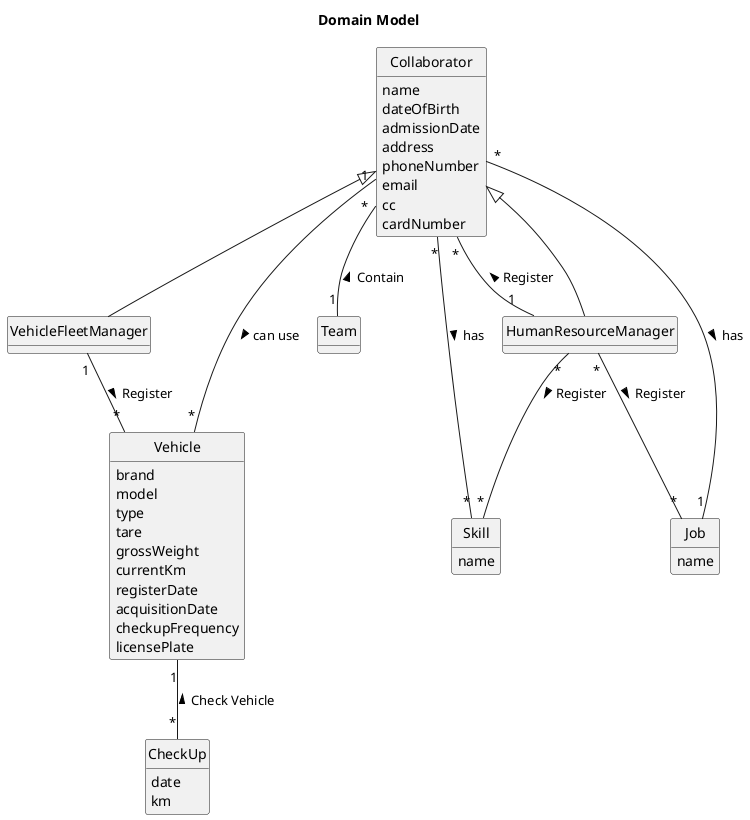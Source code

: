 @startuml
skinparam monochrome true
skinparam packageStyle rectangle
skinparam shadowing false
'skinparam linetype ortho
'left to right direction
skinparam classAttributeIconSize 0
hide circle
hide methods

title Domain Model

'class Platform {
'  -description
'}



class Collaborator {
    name
    dateOfBirth
    admissionDate
    address
    phoneNumber
    email
    cc
    cardNumber

}
class VehicleFleetManager {

}
class HumanResourceManager {


}

class Team{

}

class Vehicle{
    brand
    model
    type
    tare
    grossWeight
    currentKm
    registerDate
    acquisitionDate
    checkupFrequency
    licensePlate
}

class CheckUp{
    date
    km
}

class Skill{
    name
}

class Job{
    name
}


Collaborator  <|--  HumanResourceManager
Collaborator <|-- VehicleFleetManager
HumanResourceManager "1" -- "*" Collaborator : Register >
Collaborator "1" -- "*" Vehicle : can use >
Collaborator "*" -- "1" Team : Contain <
Vehicle "1" -- "*" CheckUp :  Check Vehicle <
HumanResourceManager "*" -- "*" Skill : Register >
Skill "*" -- "*" Collaborator : has <
Job "1" -- "*" Collaborator : has <
HumanResourceManager "*" -- "*" Job : Register >
VehicleFleetManager "1" -- "*" Vehicle : Register >








@enduml